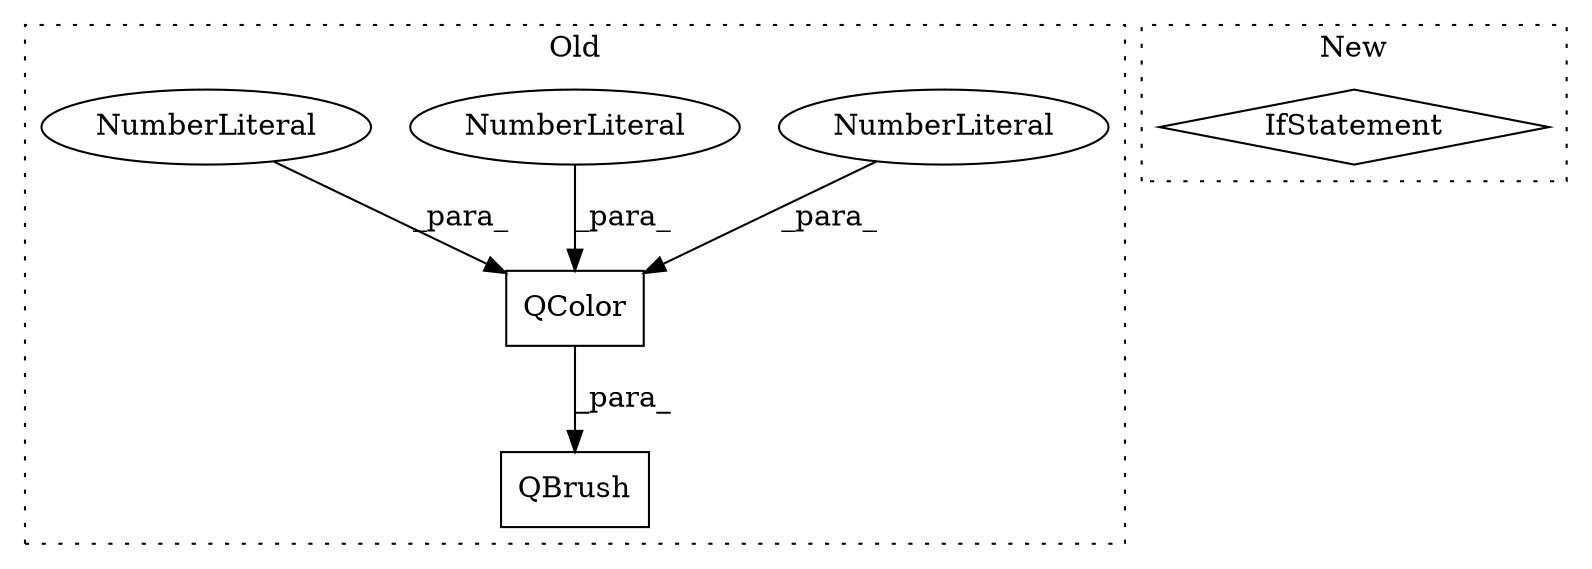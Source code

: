 digraph G {
subgraph cluster0 {
1 [label="QBrush" a="32" s="14245,14275" l="7,1" shape="box"];
3 [label="QColor" a="32" s="14252,14274" l="7,1" shape="box"];
4 [label="NumberLiteral" a="34" s="14263" l="3" shape="ellipse"];
5 [label="NumberLiteral" a="34" s="14259" l="3" shape="ellipse"];
6 [label="NumberLiteral" a="34" s="14271" l="3" shape="ellipse"];
label = "Old";
style="dotted";
}
subgraph cluster1 {
2 [label="IfStatement" a="25" s="14555,14576" l="4,2" shape="diamond"];
label = "New";
style="dotted";
}
3 -> 1 [label="_para_"];
4 -> 3 [label="_para_"];
5 -> 3 [label="_para_"];
6 -> 3 [label="_para_"];
}